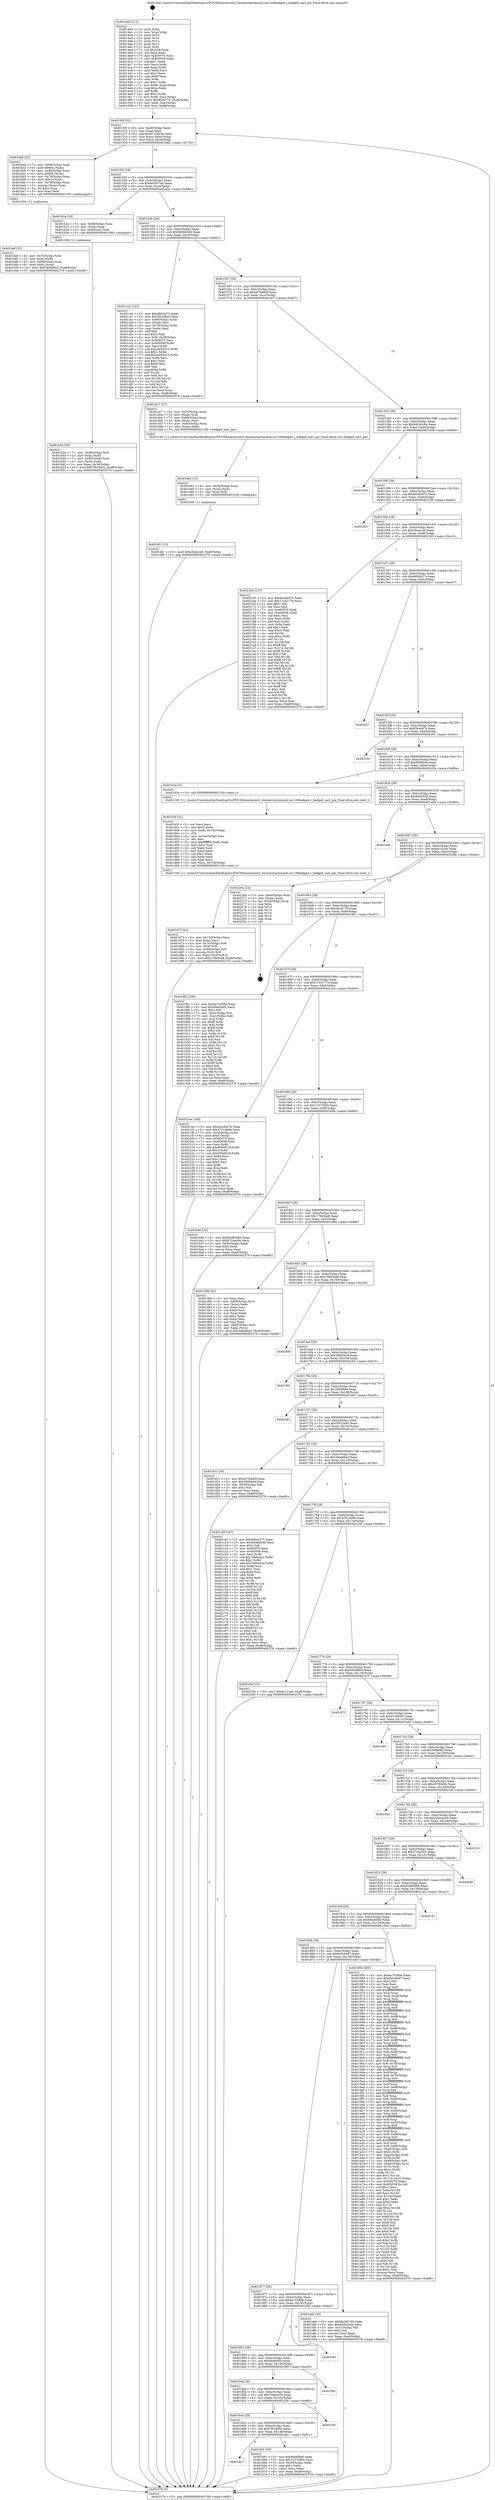 digraph "0x4014a0" {
  label = "0x4014a0 (/mnt/c/Users/mathe/Desktop/tcc/POCII/binaries/extr_linuxarcharmmach-sa1100badge4.c_badge4_uart_pm_Final-ollvm.out::main(0))"
  labelloc = "t"
  node[shape=record]

  Entry [label="",width=0.3,height=0.3,shape=circle,fillcolor=black,style=filled]
  "0x40150f" [label="{
     0x40150f [32]\l
     | [instrs]\l
     &nbsp;&nbsp;0x40150f \<+6\>: mov -0xa8(%rbp),%eax\l
     &nbsp;&nbsp;0x401515 \<+2\>: mov %eax,%ecx\l
     &nbsp;&nbsp;0x401517 \<+6\>: sub $0x871de03e,%ecx\l
     &nbsp;&nbsp;0x40151d \<+6\>: mov %eax,-0xbc(%rbp)\l
     &nbsp;&nbsp;0x401523 \<+6\>: mov %ecx,-0xc0(%rbp)\l
     &nbsp;&nbsp;0x401529 \<+6\>: je 0000000000401bbb \<main+0x71b\>\l
  }"]
  "0x401bbb" [label="{
     0x401bbb [52]\l
     | [instrs]\l
     &nbsp;&nbsp;0x401bbb \<+7\>: mov -0x88(%rbp),%rax\l
     &nbsp;&nbsp;0x401bc2 \<+6\>: movl $0x64,(%rax)\l
     &nbsp;&nbsp;0x401bc8 \<+4\>: mov -0x80(%rbp),%rax\l
     &nbsp;&nbsp;0x401bcc \<+6\>: movl $0x64,(%rax)\l
     &nbsp;&nbsp;0x401bd2 \<+4\>: mov -0x78(%rbp),%rax\l
     &nbsp;&nbsp;0x401bd6 \<+6\>: movl $0x1,(%rax)\l
     &nbsp;&nbsp;0x401bdc \<+4\>: mov -0x78(%rbp),%rax\l
     &nbsp;&nbsp;0x401be0 \<+3\>: movslq (%rax),%rax\l
     &nbsp;&nbsp;0x401be3 \<+4\>: shl $0x2,%rax\l
     &nbsp;&nbsp;0x401be7 \<+3\>: mov %rax,%rdi\l
     &nbsp;&nbsp;0x401bea \<+5\>: call 0000000000401050 \<malloc@plt\>\l
     | [calls]\l
     &nbsp;&nbsp;0x401050 \{1\} (unknown)\l
  }"]
  "0x40152f" [label="{
     0x40152f [28]\l
     | [instrs]\l
     &nbsp;&nbsp;0x40152f \<+5\>: jmp 0000000000401534 \<main+0x94\>\l
     &nbsp;&nbsp;0x401534 \<+6\>: mov -0xbc(%rbp),%eax\l
     &nbsp;&nbsp;0x40153a \<+5\>: sub $0x8e2957a9,%eax\l
     &nbsp;&nbsp;0x40153f \<+6\>: mov %eax,-0xc4(%rbp)\l
     &nbsp;&nbsp;0x401545 \<+6\>: je 0000000000401b2a \<main+0x68a\>\l
  }"]
  Exit [label="",width=0.3,height=0.3,shape=circle,fillcolor=black,style=filled,peripheries=2]
  "0x401b2a" [label="{
     0x401b2a [19]\l
     | [instrs]\l
     &nbsp;&nbsp;0x401b2a \<+7\>: mov -0x98(%rbp),%rax\l
     &nbsp;&nbsp;0x401b31 \<+3\>: mov (%rax),%rax\l
     &nbsp;&nbsp;0x401b34 \<+4\>: mov 0x8(%rax),%rdi\l
     &nbsp;&nbsp;0x401b38 \<+5\>: call 0000000000401060 \<atoi@plt\>\l
     | [calls]\l
     &nbsp;&nbsp;0x401060 \{1\} (unknown)\l
  }"]
  "0x40154b" [label="{
     0x40154b [28]\l
     | [instrs]\l
     &nbsp;&nbsp;0x40154b \<+5\>: jmp 0000000000401550 \<main+0xb0\>\l
     &nbsp;&nbsp;0x401550 \<+6\>: mov -0xbc(%rbp),%eax\l
     &nbsp;&nbsp;0x401556 \<+5\>: sub $0x9498d049,%eax\l
     &nbsp;&nbsp;0x40155b \<+6\>: mov %eax,-0xc8(%rbp)\l
     &nbsp;&nbsp;0x401561 \<+6\>: je 0000000000401ca2 \<main+0x802\>\l
  }"]
  "0x401df1" [label="{
     0x401df1 [15]\l
     | [instrs]\l
     &nbsp;&nbsp;0x401df1 \<+10\>: movl $0xc92ecce9,-0xa8(%rbp)\l
     &nbsp;&nbsp;0x401dfb \<+5\>: jmp 0000000000402376 \<main+0xed6\>\l
  }"]
  "0x401ca2" [label="{
     0x401ca2 [122]\l
     | [instrs]\l
     &nbsp;&nbsp;0x401ca2 \<+5\>: mov $0xd80cb27c,%eax\l
     &nbsp;&nbsp;0x401ca7 \<+5\>: mov $0x2f522eb5,%ecx\l
     &nbsp;&nbsp;0x401cac \<+4\>: mov -0x68(%rbp),%rdx\l
     &nbsp;&nbsp;0x401cb0 \<+2\>: mov (%rdx),%esi\l
     &nbsp;&nbsp;0x401cb2 \<+4\>: mov -0x78(%rbp),%rdx\l
     &nbsp;&nbsp;0x401cb6 \<+2\>: cmp (%rdx),%esi\l
     &nbsp;&nbsp;0x401cb8 \<+4\>: setl %dil\l
     &nbsp;&nbsp;0x401cbc \<+4\>: and $0x1,%dil\l
     &nbsp;&nbsp;0x401cc0 \<+4\>: mov %dil,-0x29(%rbp)\l
     &nbsp;&nbsp;0x401cc4 \<+7\>: mov 0x405070,%esi\l
     &nbsp;&nbsp;0x401ccb \<+8\>: mov 0x405058,%r8d\l
     &nbsp;&nbsp;0x401cd3 \<+3\>: mov %esi,%r9d\l
     &nbsp;&nbsp;0x401cd6 \<+7\>: sub $0xcdc92315,%r9d\l
     &nbsp;&nbsp;0x401cdd \<+4\>: sub $0x1,%r9d\l
     &nbsp;&nbsp;0x401ce1 \<+7\>: add $0xcdc92315,%r9d\l
     &nbsp;&nbsp;0x401ce8 \<+4\>: imul %r9d,%esi\l
     &nbsp;&nbsp;0x401cec \<+3\>: and $0x1,%esi\l
     &nbsp;&nbsp;0x401cef \<+3\>: cmp $0x0,%esi\l
     &nbsp;&nbsp;0x401cf2 \<+4\>: sete %dil\l
     &nbsp;&nbsp;0x401cf6 \<+4\>: cmp $0xa,%r8d\l
     &nbsp;&nbsp;0x401cfa \<+4\>: setl %r10b\l
     &nbsp;&nbsp;0x401cfe \<+3\>: mov %dil,%r11b\l
     &nbsp;&nbsp;0x401d01 \<+3\>: and %r10b,%r11b\l
     &nbsp;&nbsp;0x401d04 \<+3\>: xor %r10b,%dil\l
     &nbsp;&nbsp;0x401d07 \<+3\>: or %dil,%r11b\l
     &nbsp;&nbsp;0x401d0a \<+4\>: test $0x1,%r11b\l
     &nbsp;&nbsp;0x401d0e \<+3\>: cmovne %ecx,%eax\l
     &nbsp;&nbsp;0x401d11 \<+6\>: mov %eax,-0xa8(%rbp)\l
     &nbsp;&nbsp;0x401d17 \<+5\>: jmp 0000000000402376 \<main+0xed6\>\l
  }"]
  "0x401567" [label="{
     0x401567 [28]\l
     | [instrs]\l
     &nbsp;&nbsp;0x401567 \<+5\>: jmp 000000000040156c \<main+0xcc\>\l
     &nbsp;&nbsp;0x40156c \<+6\>: mov -0xbc(%rbp),%eax\l
     &nbsp;&nbsp;0x401572 \<+5\>: sub $0xa07bdd0f,%eax\l
     &nbsp;&nbsp;0x401577 \<+6\>: mov %eax,-0xcc(%rbp)\l
     &nbsp;&nbsp;0x40157d \<+6\>: je 0000000000401dc7 \<main+0x927\>\l
  }"]
  "0x401de2" [label="{
     0x401de2 [15]\l
     | [instrs]\l
     &nbsp;&nbsp;0x401de2 \<+4\>: mov -0x70(%rbp),%rax\l
     &nbsp;&nbsp;0x401de6 \<+3\>: mov (%rax),%rax\l
     &nbsp;&nbsp;0x401de9 \<+3\>: mov %rax,%rdi\l
     &nbsp;&nbsp;0x401dec \<+5\>: call 0000000000401030 \<free@plt\>\l
     | [calls]\l
     &nbsp;&nbsp;0x401030 \{1\} (unknown)\l
  }"]
  "0x401dc7" [label="{
     0x401dc7 [27]\l
     | [instrs]\l
     &nbsp;&nbsp;0x401dc7 \<+4\>: mov -0x70(%rbp),%rax\l
     &nbsp;&nbsp;0x401dcb \<+3\>: mov (%rax),%rdi\l
     &nbsp;&nbsp;0x401dce \<+7\>: mov -0x88(%rbp),%rax\l
     &nbsp;&nbsp;0x401dd5 \<+2\>: mov (%rax),%esi\l
     &nbsp;&nbsp;0x401dd7 \<+4\>: mov -0x80(%rbp),%rax\l
     &nbsp;&nbsp;0x401ddb \<+2\>: mov (%rax),%edx\l
     &nbsp;&nbsp;0x401ddd \<+5\>: call 0000000000401240 \<badge4_uart_pm\>\l
     | [calls]\l
     &nbsp;&nbsp;0x401240 \{1\} (/mnt/c/Users/mathe/Desktop/tcc/POCII/binaries/extr_linuxarcharmmach-sa1100badge4.c_badge4_uart_pm_Final-ollvm.out::badge4_uart_pm)\l
  }"]
  "0x401583" [label="{
     0x401583 [28]\l
     | [instrs]\l
     &nbsp;&nbsp;0x401583 \<+5\>: jmp 0000000000401588 \<main+0xe8\>\l
     &nbsp;&nbsp;0x401588 \<+6\>: mov -0xbc(%rbp),%eax\l
     &nbsp;&nbsp;0x40158e \<+5\>: sub $0xb45b3c6a,%eax\l
     &nbsp;&nbsp;0x401593 \<+6\>: mov %eax,-0xd0(%rbp)\l
     &nbsp;&nbsp;0x401599 \<+6\>: je 0000000000401b09 \<main+0x669\>\l
  }"]
  "0x401d73" [label="{
     0x401d73 [42]\l
     | [instrs]\l
     &nbsp;&nbsp;0x401d73 \<+6\>: mov -0x150(%rbp),%ecx\l
     &nbsp;&nbsp;0x401d79 \<+3\>: imul %eax,%ecx\l
     &nbsp;&nbsp;0x401d7c \<+4\>: mov -0x70(%rbp),%r8\l
     &nbsp;&nbsp;0x401d80 \<+3\>: mov (%r8),%r8\l
     &nbsp;&nbsp;0x401d83 \<+4\>: mov -0x68(%rbp),%r9\l
     &nbsp;&nbsp;0x401d87 \<+3\>: movslq (%r9),%r9\l
     &nbsp;&nbsp;0x401d8a \<+4\>: mov %ecx,(%r8,%r9,4)\l
     &nbsp;&nbsp;0x401d8e \<+10\>: movl $0x176b3ea8,-0xa8(%rbp)\l
     &nbsp;&nbsp;0x401d98 \<+5\>: jmp 0000000000402376 \<main+0xed6\>\l
  }"]
  "0x401b09" [label="{
     0x401b09\l
  }", style=dashed]
  "0x40159f" [label="{
     0x40159f [28]\l
     | [instrs]\l
     &nbsp;&nbsp;0x40159f \<+5\>: jmp 00000000004015a4 \<main+0x104\>\l
     &nbsp;&nbsp;0x4015a4 \<+6\>: mov -0xbc(%rbp),%eax\l
     &nbsp;&nbsp;0x4015aa \<+5\>: sub $0xbe2db47b,%eax\l
     &nbsp;&nbsp;0x4015af \<+6\>: mov %eax,-0xd4(%rbp)\l
     &nbsp;&nbsp;0x4015b5 \<+6\>: je 000000000040235f \<main+0xebf\>\l
  }"]
  "0x401d3f" [label="{
     0x401d3f [52]\l
     | [instrs]\l
     &nbsp;&nbsp;0x401d3f \<+2\>: xor %ecx,%ecx\l
     &nbsp;&nbsp;0x401d41 \<+5\>: mov $0x2,%edx\l
     &nbsp;&nbsp;0x401d46 \<+6\>: mov %edx,-0x14c(%rbp)\l
     &nbsp;&nbsp;0x401d4c \<+1\>: cltd\l
     &nbsp;&nbsp;0x401d4d \<+6\>: mov -0x14c(%rbp),%esi\l
     &nbsp;&nbsp;0x401d53 \<+2\>: idiv %esi\l
     &nbsp;&nbsp;0x401d55 \<+6\>: imul $0xfffffffe,%edx,%edx\l
     &nbsp;&nbsp;0x401d5b \<+2\>: mov %ecx,%edi\l
     &nbsp;&nbsp;0x401d5d \<+2\>: sub %edx,%edi\l
     &nbsp;&nbsp;0x401d5f \<+2\>: mov %ecx,%edx\l
     &nbsp;&nbsp;0x401d61 \<+3\>: sub $0x1,%edx\l
     &nbsp;&nbsp;0x401d64 \<+2\>: add %edx,%edi\l
     &nbsp;&nbsp;0x401d66 \<+2\>: sub %edi,%ecx\l
     &nbsp;&nbsp;0x401d68 \<+6\>: mov %ecx,-0x150(%rbp)\l
     &nbsp;&nbsp;0x401d6e \<+5\>: call 0000000000401160 \<next_i\>\l
     | [calls]\l
     &nbsp;&nbsp;0x401160 \{1\} (/mnt/c/Users/mathe/Desktop/tcc/POCII/binaries/extr_linuxarcharmmach-sa1100badge4.c_badge4_uart_pm_Final-ollvm.out::next_i)\l
  }"]
  "0x40235f" [label="{
     0x40235f\l
  }", style=dashed]
  "0x4015bb" [label="{
     0x4015bb [28]\l
     | [instrs]\l
     &nbsp;&nbsp;0x4015bb \<+5\>: jmp 00000000004015c0 \<main+0x120\>\l
     &nbsp;&nbsp;0x4015c0 \<+6\>: mov -0xbc(%rbp),%eax\l
     &nbsp;&nbsp;0x4015c6 \<+5\>: sub $0xc92ecce9,%eax\l
     &nbsp;&nbsp;0x4015cb \<+6\>: mov %eax,-0xd8(%rbp)\l
     &nbsp;&nbsp;0x4015d1 \<+6\>: je 0000000000402165 \<main+0xcc5\>\l
  }"]
  "0x401bef" [label="{
     0x401bef [32]\l
     | [instrs]\l
     &nbsp;&nbsp;0x401bef \<+4\>: mov -0x70(%rbp),%rdi\l
     &nbsp;&nbsp;0x401bf3 \<+3\>: mov %rax,(%rdi)\l
     &nbsp;&nbsp;0x401bf6 \<+4\>: mov -0x68(%rbp),%rax\l
     &nbsp;&nbsp;0x401bfa \<+6\>: movl $0x0,(%rax)\l
     &nbsp;&nbsp;0x401c00 \<+10\>: movl $0x34add6a2,-0xa8(%rbp)\l
     &nbsp;&nbsp;0x401c0a \<+5\>: jmp 0000000000402376 \<main+0xed6\>\l
  }"]
  "0x402165" [label="{
     0x402165 [137]\l
     | [instrs]\l
     &nbsp;&nbsp;0x402165 \<+5\>: mov $0xbe2db47b,%eax\l
     &nbsp;&nbsp;0x40216a \<+5\>: mov $0x1144177b,%ecx\l
     &nbsp;&nbsp;0x40216f \<+2\>: mov $0x1,%dl\l
     &nbsp;&nbsp;0x402171 \<+2\>: xor %esi,%esi\l
     &nbsp;&nbsp;0x402173 \<+7\>: mov 0x405070,%edi\l
     &nbsp;&nbsp;0x40217a \<+8\>: mov 0x405058,%r8d\l
     &nbsp;&nbsp;0x402182 \<+3\>: sub $0x1,%esi\l
     &nbsp;&nbsp;0x402185 \<+3\>: mov %edi,%r9d\l
     &nbsp;&nbsp;0x402188 \<+3\>: add %esi,%r9d\l
     &nbsp;&nbsp;0x40218b \<+4\>: imul %r9d,%edi\l
     &nbsp;&nbsp;0x40218f \<+3\>: and $0x1,%edi\l
     &nbsp;&nbsp;0x402192 \<+3\>: cmp $0x0,%edi\l
     &nbsp;&nbsp;0x402195 \<+4\>: sete %r10b\l
     &nbsp;&nbsp;0x402199 \<+4\>: cmp $0xa,%r8d\l
     &nbsp;&nbsp;0x40219d \<+4\>: setl %r11b\l
     &nbsp;&nbsp;0x4021a1 \<+3\>: mov %r10b,%bl\l
     &nbsp;&nbsp;0x4021a4 \<+3\>: xor $0xff,%bl\l
     &nbsp;&nbsp;0x4021a7 \<+3\>: mov %r11b,%r14b\l
     &nbsp;&nbsp;0x4021aa \<+4\>: xor $0xff,%r14b\l
     &nbsp;&nbsp;0x4021ae \<+3\>: xor $0x1,%dl\l
     &nbsp;&nbsp;0x4021b1 \<+3\>: mov %bl,%r15b\l
     &nbsp;&nbsp;0x4021b4 \<+4\>: and $0xff,%r15b\l
     &nbsp;&nbsp;0x4021b8 \<+3\>: and %dl,%r10b\l
     &nbsp;&nbsp;0x4021bb \<+3\>: mov %r14b,%r12b\l
     &nbsp;&nbsp;0x4021be \<+4\>: and $0xff,%r12b\l
     &nbsp;&nbsp;0x4021c2 \<+3\>: and %dl,%r11b\l
     &nbsp;&nbsp;0x4021c5 \<+3\>: or %r10b,%r15b\l
     &nbsp;&nbsp;0x4021c8 \<+3\>: or %r11b,%r12b\l
     &nbsp;&nbsp;0x4021cb \<+3\>: xor %r12b,%r15b\l
     &nbsp;&nbsp;0x4021ce \<+3\>: or %r14b,%bl\l
     &nbsp;&nbsp;0x4021d1 \<+3\>: xor $0xff,%bl\l
     &nbsp;&nbsp;0x4021d4 \<+3\>: or $0x1,%dl\l
     &nbsp;&nbsp;0x4021d7 \<+2\>: and %dl,%bl\l
     &nbsp;&nbsp;0x4021d9 \<+3\>: or %bl,%r15b\l
     &nbsp;&nbsp;0x4021dc \<+4\>: test $0x1,%r15b\l
     &nbsp;&nbsp;0x4021e0 \<+3\>: cmovne %ecx,%eax\l
     &nbsp;&nbsp;0x4021e3 \<+6\>: mov %eax,-0xa8(%rbp)\l
     &nbsp;&nbsp;0x4021e9 \<+5\>: jmp 0000000000402376 \<main+0xed6\>\l
  }"]
  "0x4015d7" [label="{
     0x4015d7 [28]\l
     | [instrs]\l
     &nbsp;&nbsp;0x4015d7 \<+5\>: jmp 00000000004015dc \<main+0x13c\>\l
     &nbsp;&nbsp;0x4015dc \<+6\>: mov -0xbc(%rbp),%eax\l
     &nbsp;&nbsp;0x4015e2 \<+5\>: sub $0xd80cb27c,%eax\l
     &nbsp;&nbsp;0x4015e7 \<+6\>: mov %eax,-0xdc(%rbp)\l
     &nbsp;&nbsp;0x4015ed \<+6\>: je 00000000004022c7 \<main+0xe27\>\l
  }"]
  "0x4018e7" [label="{
     0x4018e7\l
  }", style=dashed]
  "0x4022c7" [label="{
     0x4022c7\l
  }", style=dashed]
  "0x4015f3" [label="{
     0x4015f3 [28]\l
     | [instrs]\l
     &nbsp;&nbsp;0x4015f3 \<+5\>: jmp 00000000004015f8 \<main+0x158\>\l
     &nbsp;&nbsp;0x4015f8 \<+6\>: mov -0xbc(%rbp),%eax\l
     &nbsp;&nbsp;0x4015fe \<+5\>: sub $0xf3c40d7e,%eax\l
     &nbsp;&nbsp;0x401603 \<+6\>: mov %eax,-0xe0(%rbp)\l
     &nbsp;&nbsp;0x401609 \<+6\>: je 000000000040210c \<main+0xc6c\>\l
  }"]
  "0x401b61" [label="{
     0x401b61 [30]\l
     | [instrs]\l
     &nbsp;&nbsp;0x401b61 \<+5\>: mov $0x40b4f8e0,%eax\l
     &nbsp;&nbsp;0x401b66 \<+5\>: mov $0x12370a94,%ecx\l
     &nbsp;&nbsp;0x401b6b \<+3\>: mov -0x30(%rbp),%edx\l
     &nbsp;&nbsp;0x401b6e \<+3\>: cmp $0x1,%edx\l
     &nbsp;&nbsp;0x401b71 \<+3\>: cmovl %ecx,%eax\l
     &nbsp;&nbsp;0x401b74 \<+6\>: mov %eax,-0xa8(%rbp)\l
     &nbsp;&nbsp;0x401b7a \<+5\>: jmp 0000000000402376 \<main+0xed6\>\l
  }"]
  "0x40210c" [label="{
     0x40210c\l
  }", style=dashed]
  "0x40160f" [label="{
     0x40160f [28]\l
     | [instrs]\l
     &nbsp;&nbsp;0x40160f \<+5\>: jmp 0000000000401614 \<main+0x174\>\l
     &nbsp;&nbsp;0x401614 \<+6\>: mov -0xbc(%rbp),%eax\l
     &nbsp;&nbsp;0x40161a \<+5\>: sub $0x5006b94,%eax\l
     &nbsp;&nbsp;0x40161f \<+6\>: mov %eax,-0xe4(%rbp)\l
     &nbsp;&nbsp;0x401625 \<+6\>: je 0000000000401d3a \<main+0x89a\>\l
  }"]
  "0x4018cb" [label="{
     0x4018cb [28]\l
     | [instrs]\l
     &nbsp;&nbsp;0x4018cb \<+5\>: jmp 00000000004018d0 \<main+0x430\>\l
     &nbsp;&nbsp;0x4018d0 \<+6\>: mov -0xbc(%rbp),%eax\l
     &nbsp;&nbsp;0x4018d6 \<+5\>: sub $0x7f019e02,%eax\l
     &nbsp;&nbsp;0x4018db \<+6\>: mov %eax,-0x148(%rbp)\l
     &nbsp;&nbsp;0x4018e1 \<+6\>: je 0000000000401b61 \<main+0x6c1\>\l
  }"]
  "0x401d3a" [label="{
     0x401d3a [5]\l
     | [instrs]\l
     &nbsp;&nbsp;0x401d3a \<+5\>: call 0000000000401160 \<next_i\>\l
     | [calls]\l
     &nbsp;&nbsp;0x401160 \{1\} (/mnt/c/Users/mathe/Desktop/tcc/POCII/binaries/extr_linuxarcharmmach-sa1100badge4.c_badge4_uart_pm_Final-ollvm.out::next_i)\l
  }"]
  "0x40162b" [label="{
     0x40162b [28]\l
     | [instrs]\l
     &nbsp;&nbsp;0x40162b \<+5\>: jmp 0000000000401630 \<main+0x190\>\l
     &nbsp;&nbsp;0x401630 \<+6\>: mov -0xbc(%rbp),%eax\l
     &nbsp;&nbsp;0x401636 \<+5\>: sub $0x8450336,%eax\l
     &nbsp;&nbsp;0x40163b \<+6\>: mov %eax,-0xe8(%rbp)\l
     &nbsp;&nbsp;0x401641 \<+6\>: je 0000000000401e00 \<main+0x960\>\l
  }"]
  "0x401f36" [label="{
     0x401f36\l
  }", style=dashed]
  "0x401e00" [label="{
     0x401e00\l
  }", style=dashed]
  "0x401647" [label="{
     0x401647 [28]\l
     | [instrs]\l
     &nbsp;&nbsp;0x401647 \<+5\>: jmp 000000000040164c \<main+0x1ac\>\l
     &nbsp;&nbsp;0x40164c \<+6\>: mov -0xbc(%rbp),%eax\l
     &nbsp;&nbsp;0x401652 \<+5\>: sub $0x8c12ca6,%eax\l
     &nbsp;&nbsp;0x401657 \<+6\>: mov %eax,-0xec(%rbp)\l
     &nbsp;&nbsp;0x40165d \<+6\>: je 000000000040226a \<main+0xdca\>\l
  }"]
  "0x4018af" [label="{
     0x4018af [28]\l
     | [instrs]\l
     &nbsp;&nbsp;0x4018af \<+5\>: jmp 00000000004018b4 \<main+0x414\>\l
     &nbsp;&nbsp;0x4018b4 \<+6\>: mov -0xbc(%rbp),%eax\l
     &nbsp;&nbsp;0x4018ba \<+5\>: sub $0x768ece50,%eax\l
     &nbsp;&nbsp;0x4018bf \<+6\>: mov %eax,-0x144(%rbp)\l
     &nbsp;&nbsp;0x4018c5 \<+6\>: je 0000000000401f36 \<main+0xa96\>\l
  }"]
  "0x40226a" [label="{
     0x40226a [24]\l
     | [instrs]\l
     &nbsp;&nbsp;0x40226a \<+7\>: mov -0xa0(%rbp),%rax\l
     &nbsp;&nbsp;0x402271 \<+2\>: mov (%rax),%eax\l
     &nbsp;&nbsp;0x402273 \<+4\>: lea -0x28(%rbp),%rsp\l
     &nbsp;&nbsp;0x402277 \<+1\>: pop %rbx\l
     &nbsp;&nbsp;0x402278 \<+2\>: pop %r12\l
     &nbsp;&nbsp;0x40227a \<+2\>: pop %r13\l
     &nbsp;&nbsp;0x40227c \<+2\>: pop %r14\l
     &nbsp;&nbsp;0x40227e \<+2\>: pop %r15\l
     &nbsp;&nbsp;0x402280 \<+1\>: pop %rbp\l
     &nbsp;&nbsp;0x402281 \<+1\>: ret\l
  }"]
  "0x401663" [label="{
     0x401663 [28]\l
     | [instrs]\l
     &nbsp;&nbsp;0x401663 \<+5\>: jmp 0000000000401668 \<main+0x1c8\>\l
     &nbsp;&nbsp;0x401668 \<+6\>: mov -0xbc(%rbp),%eax\l
     &nbsp;&nbsp;0x40166e \<+5\>: sub $0xdb34776,%eax\l
     &nbsp;&nbsp;0x401673 \<+6\>: mov %eax,-0xf0(%rbp)\l
     &nbsp;&nbsp;0x401679 \<+6\>: je 00000000004018f1 \<main+0x451\>\l
  }"]
  "0x401f69" [label="{
     0x401f69\l
  }", style=dashed]
  "0x4018f1" [label="{
     0x4018f1 [106]\l
     | [instrs]\l
     &nbsp;&nbsp;0x4018f1 \<+5\>: mov $0x6a70289e,%eax\l
     &nbsp;&nbsp;0x4018f6 \<+5\>: mov $0x69a00df2,%ecx\l
     &nbsp;&nbsp;0x4018fb \<+2\>: mov $0x1,%dl\l
     &nbsp;&nbsp;0x4018fd \<+7\>: mov -0xa2(%rbp),%sil\l
     &nbsp;&nbsp;0x401904 \<+7\>: mov -0xa1(%rbp),%dil\l
     &nbsp;&nbsp;0x40190b \<+3\>: mov %sil,%r8b\l
     &nbsp;&nbsp;0x40190e \<+4\>: xor $0xff,%r8b\l
     &nbsp;&nbsp;0x401912 \<+3\>: mov %dil,%r9b\l
     &nbsp;&nbsp;0x401915 \<+4\>: xor $0xff,%r9b\l
     &nbsp;&nbsp;0x401919 \<+3\>: xor $0x0,%dl\l
     &nbsp;&nbsp;0x40191c \<+3\>: mov %r8b,%r10b\l
     &nbsp;&nbsp;0x40191f \<+4\>: and $0x0,%r10b\l
     &nbsp;&nbsp;0x401923 \<+3\>: and %dl,%sil\l
     &nbsp;&nbsp;0x401926 \<+3\>: mov %r9b,%r11b\l
     &nbsp;&nbsp;0x401929 \<+4\>: and $0x0,%r11b\l
     &nbsp;&nbsp;0x40192d \<+3\>: and %dl,%dil\l
     &nbsp;&nbsp;0x401930 \<+3\>: or %sil,%r10b\l
     &nbsp;&nbsp;0x401933 \<+3\>: or %dil,%r11b\l
     &nbsp;&nbsp;0x401936 \<+3\>: xor %r11b,%r10b\l
     &nbsp;&nbsp;0x401939 \<+3\>: or %r9b,%r8b\l
     &nbsp;&nbsp;0x40193c \<+4\>: xor $0xff,%r8b\l
     &nbsp;&nbsp;0x401940 \<+3\>: or $0x0,%dl\l
     &nbsp;&nbsp;0x401943 \<+3\>: and %dl,%r8b\l
     &nbsp;&nbsp;0x401946 \<+3\>: or %r8b,%r10b\l
     &nbsp;&nbsp;0x401949 \<+4\>: test $0x1,%r10b\l
     &nbsp;&nbsp;0x40194d \<+3\>: cmovne %ecx,%eax\l
     &nbsp;&nbsp;0x401950 \<+6\>: mov %eax,-0xa8(%rbp)\l
     &nbsp;&nbsp;0x401956 \<+5\>: jmp 0000000000402376 \<main+0xed6\>\l
  }"]
  "0x40167f" [label="{
     0x40167f [28]\l
     | [instrs]\l
     &nbsp;&nbsp;0x40167f \<+5\>: jmp 0000000000401684 \<main+0x1e4\>\l
     &nbsp;&nbsp;0x401684 \<+6\>: mov -0xbc(%rbp),%eax\l
     &nbsp;&nbsp;0x40168a \<+5\>: sub $0x1144177b,%eax\l
     &nbsp;&nbsp;0x40168f \<+6\>: mov %eax,-0xf4(%rbp)\l
     &nbsp;&nbsp;0x401695 \<+6\>: je 00000000004021ee \<main+0xd4e\>\l
  }"]
  "0x402376" [label="{
     0x402376 [5]\l
     | [instrs]\l
     &nbsp;&nbsp;0x402376 \<+5\>: jmp 000000000040150f \<main+0x6f\>\l
  }"]
  "0x4014a0" [label="{
     0x4014a0 [111]\l
     | [instrs]\l
     &nbsp;&nbsp;0x4014a0 \<+1\>: push %rbp\l
     &nbsp;&nbsp;0x4014a1 \<+3\>: mov %rsp,%rbp\l
     &nbsp;&nbsp;0x4014a4 \<+2\>: push %r15\l
     &nbsp;&nbsp;0x4014a6 \<+2\>: push %r14\l
     &nbsp;&nbsp;0x4014a8 \<+2\>: push %r13\l
     &nbsp;&nbsp;0x4014aa \<+2\>: push %r12\l
     &nbsp;&nbsp;0x4014ac \<+1\>: push %rbx\l
     &nbsp;&nbsp;0x4014ad \<+7\>: sub $0x148,%rsp\l
     &nbsp;&nbsp;0x4014b4 \<+2\>: xor %eax,%eax\l
     &nbsp;&nbsp;0x4014b6 \<+7\>: mov 0x405070,%ecx\l
     &nbsp;&nbsp;0x4014bd \<+7\>: mov 0x405058,%edx\l
     &nbsp;&nbsp;0x4014c4 \<+3\>: sub $0x1,%eax\l
     &nbsp;&nbsp;0x4014c7 \<+3\>: mov %ecx,%r8d\l
     &nbsp;&nbsp;0x4014ca \<+3\>: add %eax,%r8d\l
     &nbsp;&nbsp;0x4014cd \<+4\>: imul %r8d,%ecx\l
     &nbsp;&nbsp;0x4014d1 \<+3\>: and $0x1,%ecx\l
     &nbsp;&nbsp;0x4014d4 \<+3\>: cmp $0x0,%ecx\l
     &nbsp;&nbsp;0x4014d7 \<+4\>: sete %r9b\l
     &nbsp;&nbsp;0x4014db \<+4\>: and $0x1,%r9b\l
     &nbsp;&nbsp;0x4014df \<+7\>: mov %r9b,-0xa2(%rbp)\l
     &nbsp;&nbsp;0x4014e6 \<+3\>: cmp $0xa,%edx\l
     &nbsp;&nbsp;0x4014e9 \<+4\>: setl %r9b\l
     &nbsp;&nbsp;0x4014ed \<+4\>: and $0x1,%r9b\l
     &nbsp;&nbsp;0x4014f1 \<+7\>: mov %r9b,-0xa1(%rbp)\l
     &nbsp;&nbsp;0x4014f8 \<+10\>: movl $0xdb34776,-0xa8(%rbp)\l
     &nbsp;&nbsp;0x401502 \<+6\>: mov %edi,-0xac(%rbp)\l
     &nbsp;&nbsp;0x401508 \<+7\>: mov %rsi,-0xb8(%rbp)\l
  }"]
  "0x401893" [label="{
     0x401893 [28]\l
     | [instrs]\l
     &nbsp;&nbsp;0x401893 \<+5\>: jmp 0000000000401898 \<main+0x3f8\>\l
     &nbsp;&nbsp;0x401898 \<+6\>: mov -0xbc(%rbp),%eax\l
     &nbsp;&nbsp;0x40189e \<+5\>: sub $0x6ad9cf0d,%eax\l
     &nbsp;&nbsp;0x4018a3 \<+6\>: mov %eax,-0x140(%rbp)\l
     &nbsp;&nbsp;0x4018a9 \<+6\>: je 0000000000401f69 \<main+0xac9\>\l
  }"]
  "0x4021ee" [label="{
     0x4021ee [109]\l
     | [instrs]\l
     &nbsp;&nbsp;0x4021ee \<+5\>: mov $0xbe2db47b,%eax\l
     &nbsp;&nbsp;0x4021f3 \<+5\>: mov $0x37014b89,%ecx\l
     &nbsp;&nbsp;0x4021f8 \<+7\>: mov -0xa0(%rbp),%rdx\l
     &nbsp;&nbsp;0x4021ff \<+6\>: movl $0x0,(%rdx)\l
     &nbsp;&nbsp;0x402205 \<+7\>: mov 0x405070,%esi\l
     &nbsp;&nbsp;0x40220c \<+7\>: mov 0x405058,%edi\l
     &nbsp;&nbsp;0x402213 \<+3\>: mov %esi,%r8d\l
     &nbsp;&nbsp;0x402216 \<+7\>: add $0x9584f218,%r8d\l
     &nbsp;&nbsp;0x40221d \<+4\>: sub $0x1,%r8d\l
     &nbsp;&nbsp;0x402221 \<+7\>: sub $0x9584f218,%r8d\l
     &nbsp;&nbsp;0x402228 \<+4\>: imul %r8d,%esi\l
     &nbsp;&nbsp;0x40222c \<+3\>: and $0x1,%esi\l
     &nbsp;&nbsp;0x40222f \<+3\>: cmp $0x0,%esi\l
     &nbsp;&nbsp;0x402232 \<+4\>: sete %r9b\l
     &nbsp;&nbsp;0x402236 \<+3\>: cmp $0xa,%edi\l
     &nbsp;&nbsp;0x402239 \<+4\>: setl %r10b\l
     &nbsp;&nbsp;0x40223d \<+3\>: mov %r9b,%r11b\l
     &nbsp;&nbsp;0x402240 \<+3\>: and %r10b,%r11b\l
     &nbsp;&nbsp;0x402243 \<+3\>: xor %r10b,%r9b\l
     &nbsp;&nbsp;0x402246 \<+3\>: or %r9b,%r11b\l
     &nbsp;&nbsp;0x402249 \<+4\>: test $0x1,%r11b\l
     &nbsp;&nbsp;0x40224d \<+3\>: cmovne %ecx,%eax\l
     &nbsp;&nbsp;0x402250 \<+6\>: mov %eax,-0xa8(%rbp)\l
     &nbsp;&nbsp;0x402256 \<+5\>: jmp 0000000000402376 \<main+0xed6\>\l
  }"]
  "0x40169b" [label="{
     0x40169b [28]\l
     | [instrs]\l
     &nbsp;&nbsp;0x40169b \<+5\>: jmp 00000000004016a0 \<main+0x200\>\l
     &nbsp;&nbsp;0x4016a0 \<+6\>: mov -0xbc(%rbp),%eax\l
     &nbsp;&nbsp;0x4016a6 \<+5\>: sub $0x12370a94,%eax\l
     &nbsp;&nbsp;0x4016ab \<+6\>: mov %eax,-0xf8(%rbp)\l
     &nbsp;&nbsp;0x4016b1 \<+6\>: je 0000000000401b9d \<main+0x6fd\>\l
  }"]
  "0x402282" [label="{
     0x402282\l
  }", style=dashed]
  "0x401b9d" [label="{
     0x401b9d [30]\l
     | [instrs]\l
     &nbsp;&nbsp;0x401b9d \<+5\>: mov $0x65d85dbb,%eax\l
     &nbsp;&nbsp;0x401ba2 \<+5\>: mov $0x871de03e,%ecx\l
     &nbsp;&nbsp;0x401ba7 \<+3\>: mov -0x30(%rbp),%edx\l
     &nbsp;&nbsp;0x401baa \<+3\>: cmp $0x0,%edx\l
     &nbsp;&nbsp;0x401bad \<+3\>: cmove %ecx,%eax\l
     &nbsp;&nbsp;0x401bb0 \<+6\>: mov %eax,-0xa8(%rbp)\l
     &nbsp;&nbsp;0x401bb6 \<+5\>: jmp 0000000000402376 \<main+0xed6\>\l
  }"]
  "0x4016b7" [label="{
     0x4016b7 [28]\l
     | [instrs]\l
     &nbsp;&nbsp;0x4016b7 \<+5\>: jmp 00000000004016bc \<main+0x21c\>\l
     &nbsp;&nbsp;0x4016bc \<+6\>: mov -0xbc(%rbp),%eax\l
     &nbsp;&nbsp;0x4016c2 \<+5\>: sub $0x176b3ea8,%eax\l
     &nbsp;&nbsp;0x4016c7 \<+6\>: mov %eax,-0xfc(%rbp)\l
     &nbsp;&nbsp;0x4016cd \<+6\>: je 0000000000401d9d \<main+0x8fd\>\l
  }"]
  "0x401b3d" [label="{
     0x401b3d [36]\l
     | [instrs]\l
     &nbsp;&nbsp;0x401b3d \<+7\>: mov -0x90(%rbp),%rdi\l
     &nbsp;&nbsp;0x401b44 \<+2\>: mov %eax,(%rdi)\l
     &nbsp;&nbsp;0x401b46 \<+7\>: mov -0x90(%rbp),%rdi\l
     &nbsp;&nbsp;0x401b4d \<+2\>: mov (%rdi),%eax\l
     &nbsp;&nbsp;0x401b4f \<+3\>: mov %eax,-0x30(%rbp)\l
     &nbsp;&nbsp;0x401b52 \<+10\>: movl $0x7f019e02,-0xa8(%rbp)\l
     &nbsp;&nbsp;0x401b5c \<+5\>: jmp 0000000000402376 \<main+0xed6\>\l
  }"]
  "0x401d9d" [label="{
     0x401d9d [42]\l
     | [instrs]\l
     &nbsp;&nbsp;0x401d9d \<+2\>: xor %eax,%eax\l
     &nbsp;&nbsp;0x401d9f \<+4\>: mov -0x68(%rbp),%rcx\l
     &nbsp;&nbsp;0x401da3 \<+2\>: mov (%rcx),%edx\l
     &nbsp;&nbsp;0x401da5 \<+2\>: mov %eax,%esi\l
     &nbsp;&nbsp;0x401da7 \<+2\>: sub %edx,%esi\l
     &nbsp;&nbsp;0x401da9 \<+2\>: mov %eax,%edx\l
     &nbsp;&nbsp;0x401dab \<+3\>: sub $0x1,%edx\l
     &nbsp;&nbsp;0x401dae \<+2\>: add %edx,%esi\l
     &nbsp;&nbsp;0x401db0 \<+2\>: sub %esi,%eax\l
     &nbsp;&nbsp;0x401db2 \<+4\>: mov -0x68(%rbp),%rcx\l
     &nbsp;&nbsp;0x401db6 \<+2\>: mov %eax,(%rcx)\l
     &nbsp;&nbsp;0x401db8 \<+10\>: movl $0x34add6a2,-0xa8(%rbp)\l
     &nbsp;&nbsp;0x401dc2 \<+5\>: jmp 0000000000402376 \<main+0xed6\>\l
  }"]
  "0x4016d3" [label="{
     0x4016d3 [28]\l
     | [instrs]\l
     &nbsp;&nbsp;0x4016d3 \<+5\>: jmp 00000000004016d8 \<main+0x238\>\l
     &nbsp;&nbsp;0x4016d8 \<+6\>: mov -0xbc(%rbp),%eax\l
     &nbsp;&nbsp;0x4016de \<+5\>: sub $0x18662bdf,%eax\l
     &nbsp;&nbsp;0x4016e3 \<+6\>: mov %eax,-0x100(%rbp)\l
     &nbsp;&nbsp;0x4016e9 \<+6\>: je 00000000004020fd \<main+0xc5d\>\l
  }"]
  "0x401877" [label="{
     0x401877 [28]\l
     | [instrs]\l
     &nbsp;&nbsp;0x401877 \<+5\>: jmp 000000000040187c \<main+0x3dc\>\l
     &nbsp;&nbsp;0x40187c \<+6\>: mov -0xbc(%rbp),%eax\l
     &nbsp;&nbsp;0x401882 \<+5\>: sub $0x6a70289e,%eax\l
     &nbsp;&nbsp;0x401887 \<+6\>: mov %eax,-0x13c(%rbp)\l
     &nbsp;&nbsp;0x40188d \<+6\>: je 0000000000402282 \<main+0xde2\>\l
  }"]
  "0x4020fd" [label="{
     0x4020fd\l
  }", style=dashed]
  "0x4016ef" [label="{
     0x4016ef [28]\l
     | [instrs]\l
     &nbsp;&nbsp;0x4016ef \<+5\>: jmp 00000000004016f4 \<main+0x254\>\l
     &nbsp;&nbsp;0x4016f4 \<+6\>: mov -0xbc(%rbp),%eax\l
     &nbsp;&nbsp;0x4016fa \<+5\>: sub $0x2d992bcd,%eax\l
     &nbsp;&nbsp;0x4016ff \<+6\>: mov %eax,-0x104(%rbp)\l
     &nbsp;&nbsp;0x401705 \<+6\>: je 0000000000401fbf \<main+0xb1f\>\l
  }"]
  "0x401aeb" [label="{
     0x401aeb [30]\l
     | [instrs]\l
     &nbsp;&nbsp;0x401aeb \<+5\>: mov $0x8e2957a9,%eax\l
     &nbsp;&nbsp;0x401af0 \<+5\>: mov $0xb45b3c6a,%ecx\l
     &nbsp;&nbsp;0x401af5 \<+3\>: mov -0x31(%rbp),%dl\l
     &nbsp;&nbsp;0x401af8 \<+3\>: test $0x1,%dl\l
     &nbsp;&nbsp;0x401afb \<+3\>: cmovne %ecx,%eax\l
     &nbsp;&nbsp;0x401afe \<+6\>: mov %eax,-0xa8(%rbp)\l
     &nbsp;&nbsp;0x401b04 \<+5\>: jmp 0000000000402376 \<main+0xed6\>\l
  }"]
  "0x401fbf" [label="{
     0x401fbf\l
  }", style=dashed]
  "0x40170b" [label="{
     0x40170b [28]\l
     | [instrs]\l
     &nbsp;&nbsp;0x40170b \<+5\>: jmp 0000000000401710 \<main+0x270\>\l
     &nbsp;&nbsp;0x401710 \<+6\>: mov -0xbc(%rbp),%eax\l
     &nbsp;&nbsp;0x401716 \<+5\>: sub $0x2f40f99a,%eax\l
     &nbsp;&nbsp;0x40171b \<+6\>: mov %eax,-0x108(%rbp)\l
     &nbsp;&nbsp;0x401721 \<+6\>: je 0000000000401f45 \<main+0xaa5\>\l
  }"]
  "0x40185b" [label="{
     0x40185b [28]\l
     | [instrs]\l
     &nbsp;&nbsp;0x40185b \<+5\>: jmp 0000000000401860 \<main+0x3c0\>\l
     &nbsp;&nbsp;0x401860 \<+6\>: mov -0xbc(%rbp),%eax\l
     &nbsp;&nbsp;0x401866 \<+5\>: sub $0x6a5cbe87,%eax\l
     &nbsp;&nbsp;0x40186b \<+6\>: mov %eax,-0x138(%rbp)\l
     &nbsp;&nbsp;0x401871 \<+6\>: je 0000000000401aeb \<main+0x64b\>\l
  }"]
  "0x401f45" [label="{
     0x401f45\l
  }", style=dashed]
  "0x401727" [label="{
     0x401727 [28]\l
     | [instrs]\l
     &nbsp;&nbsp;0x401727 \<+5\>: jmp 000000000040172c \<main+0x28c\>\l
     &nbsp;&nbsp;0x40172c \<+6\>: mov -0xbc(%rbp),%eax\l
     &nbsp;&nbsp;0x401732 \<+5\>: sub $0x2f522eb5,%eax\l
     &nbsp;&nbsp;0x401737 \<+6\>: mov %eax,-0x10c(%rbp)\l
     &nbsp;&nbsp;0x40173d \<+6\>: je 0000000000401d1c \<main+0x87c\>\l
  }"]
  "0x40195b" [label="{
     0x40195b [400]\l
     | [instrs]\l
     &nbsp;&nbsp;0x40195b \<+5\>: mov $0x6a70289e,%eax\l
     &nbsp;&nbsp;0x401960 \<+5\>: mov $0x6a5cbe87,%ecx\l
     &nbsp;&nbsp;0x401965 \<+2\>: mov $0x1,%dl\l
     &nbsp;&nbsp;0x401967 \<+2\>: xor %esi,%esi\l
     &nbsp;&nbsp;0x401969 \<+3\>: mov %rsp,%rdi\l
     &nbsp;&nbsp;0x40196c \<+4\>: add $0xfffffffffffffff0,%rdi\l
     &nbsp;&nbsp;0x401970 \<+3\>: mov %rdi,%rsp\l
     &nbsp;&nbsp;0x401973 \<+7\>: mov %rdi,-0xa0(%rbp)\l
     &nbsp;&nbsp;0x40197a \<+3\>: mov %rsp,%rdi\l
     &nbsp;&nbsp;0x40197d \<+4\>: add $0xfffffffffffffff0,%rdi\l
     &nbsp;&nbsp;0x401981 \<+3\>: mov %rdi,%rsp\l
     &nbsp;&nbsp;0x401984 \<+3\>: mov %rsp,%r8\l
     &nbsp;&nbsp;0x401987 \<+4\>: add $0xfffffffffffffff0,%r8\l
     &nbsp;&nbsp;0x40198b \<+3\>: mov %r8,%rsp\l
     &nbsp;&nbsp;0x40198e \<+7\>: mov %r8,-0x98(%rbp)\l
     &nbsp;&nbsp;0x401995 \<+3\>: mov %rsp,%r8\l
     &nbsp;&nbsp;0x401998 \<+4\>: add $0xfffffffffffffff0,%r8\l
     &nbsp;&nbsp;0x40199c \<+3\>: mov %r8,%rsp\l
     &nbsp;&nbsp;0x40199f \<+7\>: mov %r8,-0x90(%rbp)\l
     &nbsp;&nbsp;0x4019a6 \<+3\>: mov %rsp,%r8\l
     &nbsp;&nbsp;0x4019a9 \<+4\>: add $0xfffffffffffffff0,%r8\l
     &nbsp;&nbsp;0x4019ad \<+3\>: mov %r8,%rsp\l
     &nbsp;&nbsp;0x4019b0 \<+7\>: mov %r8,-0x88(%rbp)\l
     &nbsp;&nbsp;0x4019b7 \<+3\>: mov %rsp,%r8\l
     &nbsp;&nbsp;0x4019ba \<+4\>: add $0xfffffffffffffff0,%r8\l
     &nbsp;&nbsp;0x4019be \<+3\>: mov %r8,%rsp\l
     &nbsp;&nbsp;0x4019c1 \<+4\>: mov %r8,-0x80(%rbp)\l
     &nbsp;&nbsp;0x4019c5 \<+3\>: mov %rsp,%r8\l
     &nbsp;&nbsp;0x4019c8 \<+4\>: add $0xfffffffffffffff0,%r8\l
     &nbsp;&nbsp;0x4019cc \<+3\>: mov %r8,%rsp\l
     &nbsp;&nbsp;0x4019cf \<+4\>: mov %r8,-0x78(%rbp)\l
     &nbsp;&nbsp;0x4019d3 \<+3\>: mov %rsp,%r8\l
     &nbsp;&nbsp;0x4019d6 \<+4\>: add $0xfffffffffffffff0,%r8\l
     &nbsp;&nbsp;0x4019da \<+3\>: mov %r8,%rsp\l
     &nbsp;&nbsp;0x4019dd \<+4\>: mov %r8,-0x70(%rbp)\l
     &nbsp;&nbsp;0x4019e1 \<+3\>: mov %rsp,%r8\l
     &nbsp;&nbsp;0x4019e4 \<+4\>: add $0xfffffffffffffff0,%r8\l
     &nbsp;&nbsp;0x4019e8 \<+3\>: mov %r8,%rsp\l
     &nbsp;&nbsp;0x4019eb \<+4\>: mov %r8,-0x68(%rbp)\l
     &nbsp;&nbsp;0x4019ef \<+3\>: mov %rsp,%r8\l
     &nbsp;&nbsp;0x4019f2 \<+4\>: add $0xfffffffffffffff0,%r8\l
     &nbsp;&nbsp;0x4019f6 \<+3\>: mov %r8,%rsp\l
     &nbsp;&nbsp;0x4019f9 \<+4\>: mov %r8,-0x60(%rbp)\l
     &nbsp;&nbsp;0x4019fd \<+3\>: mov %rsp,%r8\l
     &nbsp;&nbsp;0x401a00 \<+4\>: add $0xfffffffffffffff0,%r8\l
     &nbsp;&nbsp;0x401a04 \<+3\>: mov %r8,%rsp\l
     &nbsp;&nbsp;0x401a07 \<+4\>: mov %r8,-0x58(%rbp)\l
     &nbsp;&nbsp;0x401a0b \<+3\>: mov %rsp,%r8\l
     &nbsp;&nbsp;0x401a0e \<+4\>: add $0xfffffffffffffff0,%r8\l
     &nbsp;&nbsp;0x401a12 \<+3\>: mov %r8,%rsp\l
     &nbsp;&nbsp;0x401a15 \<+4\>: mov %r8,-0x50(%rbp)\l
     &nbsp;&nbsp;0x401a19 \<+3\>: mov %rsp,%r8\l
     &nbsp;&nbsp;0x401a1c \<+4\>: add $0xfffffffffffffff0,%r8\l
     &nbsp;&nbsp;0x401a20 \<+3\>: mov %r8,%rsp\l
     &nbsp;&nbsp;0x401a23 \<+4\>: mov %r8,-0x48(%rbp)\l
     &nbsp;&nbsp;0x401a27 \<+3\>: mov %rsp,%r8\l
     &nbsp;&nbsp;0x401a2a \<+4\>: add $0xfffffffffffffff0,%r8\l
     &nbsp;&nbsp;0x401a2e \<+3\>: mov %r8,%rsp\l
     &nbsp;&nbsp;0x401a31 \<+4\>: mov %r8,-0x40(%rbp)\l
     &nbsp;&nbsp;0x401a35 \<+7\>: mov -0xa0(%rbp),%r8\l
     &nbsp;&nbsp;0x401a3c \<+7\>: movl $0x0,(%r8)\l
     &nbsp;&nbsp;0x401a43 \<+7\>: mov -0xac(%rbp),%r9d\l
     &nbsp;&nbsp;0x401a4a \<+3\>: mov %r9d,(%rdi)\l
     &nbsp;&nbsp;0x401a4d \<+7\>: mov -0x98(%rbp),%r8\l
     &nbsp;&nbsp;0x401a54 \<+7\>: mov -0xb8(%rbp),%r10\l
     &nbsp;&nbsp;0x401a5b \<+3\>: mov %r10,(%r8)\l
     &nbsp;&nbsp;0x401a5e \<+3\>: cmpl $0x2,(%rdi)\l
     &nbsp;&nbsp;0x401a61 \<+4\>: setne %r11b\l
     &nbsp;&nbsp;0x401a65 \<+4\>: and $0x1,%r11b\l
     &nbsp;&nbsp;0x401a69 \<+4\>: mov %r11b,-0x31(%rbp)\l
     &nbsp;&nbsp;0x401a6d \<+7\>: mov 0x405070,%ebx\l
     &nbsp;&nbsp;0x401a74 \<+8\>: mov 0x405058,%r14d\l
     &nbsp;&nbsp;0x401a7c \<+3\>: sub $0x1,%esi\l
     &nbsp;&nbsp;0x401a7f \<+3\>: mov %ebx,%r15d\l
     &nbsp;&nbsp;0x401a82 \<+3\>: add %esi,%r15d\l
     &nbsp;&nbsp;0x401a85 \<+4\>: imul %r15d,%ebx\l
     &nbsp;&nbsp;0x401a89 \<+3\>: and $0x1,%ebx\l
     &nbsp;&nbsp;0x401a8c \<+3\>: cmp $0x0,%ebx\l
     &nbsp;&nbsp;0x401a8f \<+4\>: sete %r11b\l
     &nbsp;&nbsp;0x401a93 \<+4\>: cmp $0xa,%r14d\l
     &nbsp;&nbsp;0x401a97 \<+4\>: setl %r12b\l
     &nbsp;&nbsp;0x401a9b \<+3\>: mov %r11b,%r13b\l
     &nbsp;&nbsp;0x401a9e \<+4\>: xor $0xff,%r13b\l
     &nbsp;&nbsp;0x401aa2 \<+3\>: mov %r12b,%sil\l
     &nbsp;&nbsp;0x401aa5 \<+4\>: xor $0xff,%sil\l
     &nbsp;&nbsp;0x401aa9 \<+3\>: xor $0x0,%dl\l
     &nbsp;&nbsp;0x401aac \<+3\>: mov %r13b,%dil\l
     &nbsp;&nbsp;0x401aaf \<+4\>: and $0x0,%dil\l
     &nbsp;&nbsp;0x401ab3 \<+3\>: and %dl,%r11b\l
     &nbsp;&nbsp;0x401ab6 \<+3\>: mov %sil,%r8b\l
     &nbsp;&nbsp;0x401ab9 \<+4\>: and $0x0,%r8b\l
     &nbsp;&nbsp;0x401abd \<+3\>: and %dl,%r12b\l
     &nbsp;&nbsp;0x401ac0 \<+3\>: or %r11b,%dil\l
     &nbsp;&nbsp;0x401ac3 \<+3\>: or %r12b,%r8b\l
     &nbsp;&nbsp;0x401ac6 \<+3\>: xor %r8b,%dil\l
     &nbsp;&nbsp;0x401ac9 \<+3\>: or %sil,%r13b\l
     &nbsp;&nbsp;0x401acc \<+4\>: xor $0xff,%r13b\l
     &nbsp;&nbsp;0x401ad0 \<+3\>: or $0x0,%dl\l
     &nbsp;&nbsp;0x401ad3 \<+3\>: and %dl,%r13b\l
     &nbsp;&nbsp;0x401ad6 \<+3\>: or %r13b,%dil\l
     &nbsp;&nbsp;0x401ad9 \<+4\>: test $0x1,%dil\l
     &nbsp;&nbsp;0x401add \<+3\>: cmovne %ecx,%eax\l
     &nbsp;&nbsp;0x401ae0 \<+6\>: mov %eax,-0xa8(%rbp)\l
     &nbsp;&nbsp;0x401ae6 \<+5\>: jmp 0000000000402376 \<main+0xed6\>\l
  }"]
  "0x401d1c" [label="{
     0x401d1c [30]\l
     | [instrs]\l
     &nbsp;&nbsp;0x401d1c \<+5\>: mov $0xa07bdd0f,%eax\l
     &nbsp;&nbsp;0x401d21 \<+5\>: mov $0x5006b94,%ecx\l
     &nbsp;&nbsp;0x401d26 \<+3\>: mov -0x29(%rbp),%dl\l
     &nbsp;&nbsp;0x401d29 \<+3\>: test $0x1,%dl\l
     &nbsp;&nbsp;0x401d2c \<+3\>: cmovne %ecx,%eax\l
     &nbsp;&nbsp;0x401d2f \<+6\>: mov %eax,-0xa8(%rbp)\l
     &nbsp;&nbsp;0x401d35 \<+5\>: jmp 0000000000402376 \<main+0xed6\>\l
  }"]
  "0x401743" [label="{
     0x401743 [28]\l
     | [instrs]\l
     &nbsp;&nbsp;0x401743 \<+5\>: jmp 0000000000401748 \<main+0x2a8\>\l
     &nbsp;&nbsp;0x401748 \<+6\>: mov -0xbc(%rbp),%eax\l
     &nbsp;&nbsp;0x40174e \<+5\>: sub $0x34add6a2,%eax\l
     &nbsp;&nbsp;0x401753 \<+6\>: mov %eax,-0x110(%rbp)\l
     &nbsp;&nbsp;0x401759 \<+6\>: je 0000000000401c0f \<main+0x76f\>\l
  }"]
  "0x40183f" [label="{
     0x40183f [28]\l
     | [instrs]\l
     &nbsp;&nbsp;0x40183f \<+5\>: jmp 0000000000401844 \<main+0x3a4\>\l
     &nbsp;&nbsp;0x401844 \<+6\>: mov -0xbc(%rbp),%eax\l
     &nbsp;&nbsp;0x40184a \<+5\>: sub $0x69a00df2,%eax\l
     &nbsp;&nbsp;0x40184f \<+6\>: mov %eax,-0x134(%rbp)\l
     &nbsp;&nbsp;0x401855 \<+6\>: je 000000000040195b \<main+0x4bb\>\l
  }"]
  "0x401c0f" [label="{
     0x401c0f [147]\l
     | [instrs]\l
     &nbsp;&nbsp;0x401c0f \<+5\>: mov $0xd80cb27c,%eax\l
     &nbsp;&nbsp;0x401c14 \<+5\>: mov $0x9498d049,%ecx\l
     &nbsp;&nbsp;0x401c19 \<+2\>: mov $0x1,%dl\l
     &nbsp;&nbsp;0x401c1b \<+7\>: mov 0x405070,%esi\l
     &nbsp;&nbsp;0x401c22 \<+7\>: mov 0x405058,%edi\l
     &nbsp;&nbsp;0x401c29 \<+3\>: mov %esi,%r8d\l
     &nbsp;&nbsp;0x401c2c \<+7\>: sub $0x7d66eda2,%r8d\l
     &nbsp;&nbsp;0x401c33 \<+4\>: sub $0x1,%r8d\l
     &nbsp;&nbsp;0x401c37 \<+7\>: add $0x7d66eda2,%r8d\l
     &nbsp;&nbsp;0x401c3e \<+4\>: imul %r8d,%esi\l
     &nbsp;&nbsp;0x401c42 \<+3\>: and $0x1,%esi\l
     &nbsp;&nbsp;0x401c45 \<+3\>: cmp $0x0,%esi\l
     &nbsp;&nbsp;0x401c48 \<+4\>: sete %r9b\l
     &nbsp;&nbsp;0x401c4c \<+3\>: cmp $0xa,%edi\l
     &nbsp;&nbsp;0x401c4f \<+4\>: setl %r10b\l
     &nbsp;&nbsp;0x401c53 \<+3\>: mov %r9b,%r11b\l
     &nbsp;&nbsp;0x401c56 \<+4\>: xor $0xff,%r11b\l
     &nbsp;&nbsp;0x401c5a \<+3\>: mov %r10b,%bl\l
     &nbsp;&nbsp;0x401c5d \<+3\>: xor $0xff,%bl\l
     &nbsp;&nbsp;0x401c60 \<+3\>: xor $0x0,%dl\l
     &nbsp;&nbsp;0x401c63 \<+3\>: mov %r11b,%r14b\l
     &nbsp;&nbsp;0x401c66 \<+4\>: and $0x0,%r14b\l
     &nbsp;&nbsp;0x401c6a \<+3\>: and %dl,%r9b\l
     &nbsp;&nbsp;0x401c6d \<+3\>: mov %bl,%r15b\l
     &nbsp;&nbsp;0x401c70 \<+4\>: and $0x0,%r15b\l
     &nbsp;&nbsp;0x401c74 \<+3\>: and %dl,%r10b\l
     &nbsp;&nbsp;0x401c77 \<+3\>: or %r9b,%r14b\l
     &nbsp;&nbsp;0x401c7a \<+3\>: or %r10b,%r15b\l
     &nbsp;&nbsp;0x401c7d \<+3\>: xor %r15b,%r14b\l
     &nbsp;&nbsp;0x401c80 \<+3\>: or %bl,%r11b\l
     &nbsp;&nbsp;0x401c83 \<+4\>: xor $0xff,%r11b\l
     &nbsp;&nbsp;0x401c87 \<+3\>: or $0x0,%dl\l
     &nbsp;&nbsp;0x401c8a \<+3\>: and %dl,%r11b\l
     &nbsp;&nbsp;0x401c8d \<+3\>: or %r11b,%r14b\l
     &nbsp;&nbsp;0x401c90 \<+4\>: test $0x1,%r14b\l
     &nbsp;&nbsp;0x401c94 \<+3\>: cmovne %ecx,%eax\l
     &nbsp;&nbsp;0x401c97 \<+6\>: mov %eax,-0xa8(%rbp)\l
     &nbsp;&nbsp;0x401c9d \<+5\>: jmp 0000000000402376 \<main+0xed6\>\l
  }"]
  "0x40175f" [label="{
     0x40175f [28]\l
     | [instrs]\l
     &nbsp;&nbsp;0x40175f \<+5\>: jmp 0000000000401764 \<main+0x2c4\>\l
     &nbsp;&nbsp;0x401764 \<+6\>: mov -0xbc(%rbp),%eax\l
     &nbsp;&nbsp;0x40176a \<+5\>: sub $0x37014b89,%eax\l
     &nbsp;&nbsp;0x40176f \<+6\>: mov %eax,-0x114(%rbp)\l
     &nbsp;&nbsp;0x401775 \<+6\>: je 000000000040225b \<main+0xdbb\>\l
  }"]
  "0x402142" [label="{
     0x402142\l
  }", style=dashed]
  "0x40225b" [label="{
     0x40225b [15]\l
     | [instrs]\l
     &nbsp;&nbsp;0x40225b \<+10\>: movl $0x8c12ca6,-0xa8(%rbp)\l
     &nbsp;&nbsp;0x402265 \<+5\>: jmp 0000000000402376 \<main+0xed6\>\l
  }"]
  "0x40177b" [label="{
     0x40177b [28]\l
     | [instrs]\l
     &nbsp;&nbsp;0x40177b \<+5\>: jmp 0000000000401780 \<main+0x2e0\>\l
     &nbsp;&nbsp;0x401780 \<+6\>: mov -0xbc(%rbp),%eax\l
     &nbsp;&nbsp;0x401786 \<+5\>: sub $0x40b4f8e0,%eax\l
     &nbsp;&nbsp;0x40178b \<+6\>: mov %eax,-0x118(%rbp)\l
     &nbsp;&nbsp;0x401791 \<+6\>: je 0000000000401b7f \<main+0x6df\>\l
  }"]
  "0x401823" [label="{
     0x401823 [28]\l
     | [instrs]\l
     &nbsp;&nbsp;0x401823 \<+5\>: jmp 0000000000401828 \<main+0x388\>\l
     &nbsp;&nbsp;0x401828 \<+6\>: mov -0xbc(%rbp),%eax\l
     &nbsp;&nbsp;0x40182e \<+5\>: sub $0x65d85dbb,%eax\l
     &nbsp;&nbsp;0x401833 \<+6\>: mov %eax,-0x130(%rbp)\l
     &nbsp;&nbsp;0x401839 \<+6\>: je 0000000000402142 \<main+0xca2\>\l
  }"]
  "0x401b7f" [label="{
     0x401b7f\l
  }", style=dashed]
  "0x401797" [label="{
     0x401797 [28]\l
     | [instrs]\l
     &nbsp;&nbsp;0x401797 \<+5\>: jmp 000000000040179c \<main+0x2fc\>\l
     &nbsp;&nbsp;0x40179c \<+6\>: mov -0xbc(%rbp),%eax\l
     &nbsp;&nbsp;0x4017a2 \<+5\>: sub $0x415063f1,%eax\l
     &nbsp;&nbsp;0x4017a7 \<+6\>: mov %eax,-0x11c(%rbp)\l
     &nbsp;&nbsp;0x4017ad \<+6\>: je 0000000000401e93 \<main+0x9f3\>\l
  }"]
  "0x402048" [label="{
     0x402048\l
  }", style=dashed]
  "0x401e93" [label="{
     0x401e93\l
  }", style=dashed]
  "0x4017b3" [label="{
     0x4017b3 [28]\l
     | [instrs]\l
     &nbsp;&nbsp;0x4017b3 \<+5\>: jmp 00000000004017b8 \<main+0x318\>\l
     &nbsp;&nbsp;0x4017b8 \<+6\>: mov -0xbc(%rbp),%eax\l
     &nbsp;&nbsp;0x4017be \<+5\>: sub $0x45ffa0f2,%eax\l
     &nbsp;&nbsp;0x4017c3 \<+6\>: mov %eax,-0x120(%rbp)\l
     &nbsp;&nbsp;0x4017c9 \<+6\>: je 00000000004022ec \<main+0xe4c\>\l
  }"]
  "0x401807" [label="{
     0x401807 [28]\l
     | [instrs]\l
     &nbsp;&nbsp;0x401807 \<+5\>: jmp 000000000040180c \<main+0x36c\>\l
     &nbsp;&nbsp;0x40180c \<+6\>: mov -0xbc(%rbp),%eax\l
     &nbsp;&nbsp;0x401812 \<+5\>: sub $0x573e20c5,%eax\l
     &nbsp;&nbsp;0x401817 \<+6\>: mov %eax,-0x12c(%rbp)\l
     &nbsp;&nbsp;0x40181d \<+6\>: je 0000000000402048 \<main+0xba8\>\l
  }"]
  "0x4022ec" [label="{
     0x4022ec\l
  }", style=dashed]
  "0x4017cf" [label="{
     0x4017cf [28]\l
     | [instrs]\l
     &nbsp;&nbsp;0x4017cf \<+5\>: jmp 00000000004017d4 \<main+0x334\>\l
     &nbsp;&nbsp;0x4017d4 \<+6\>: mov -0xbc(%rbp),%eax\l
     &nbsp;&nbsp;0x4017da \<+5\>: sub $0x46760e9b,%eax\l
     &nbsp;&nbsp;0x4017df \<+6\>: mov %eax,-0x124(%rbp)\l
     &nbsp;&nbsp;0x4017e5 \<+6\>: je 000000000040233d \<main+0xe9d\>\l
  }"]
  "0x402151" [label="{
     0x402151\l
  }", style=dashed]
  "0x40233d" [label="{
     0x40233d\l
  }", style=dashed]
  "0x4017eb" [label="{
     0x4017eb [28]\l
     | [instrs]\l
     &nbsp;&nbsp;0x4017eb \<+5\>: jmp 00000000004017f0 \<main+0x350\>\l
     &nbsp;&nbsp;0x4017f0 \<+6\>: mov -0xbc(%rbp),%eax\l
     &nbsp;&nbsp;0x4017f6 \<+5\>: sub $0x53eca444,%eax\l
     &nbsp;&nbsp;0x4017fb \<+6\>: mov %eax,-0x128(%rbp)\l
     &nbsp;&nbsp;0x401801 \<+6\>: je 0000000000402151 \<main+0xcb1\>\l
  }"]
  Entry -> "0x4014a0" [label=" 1"]
  "0x40150f" -> "0x401bbb" [label=" 1"]
  "0x40150f" -> "0x40152f" [label=" 19"]
  "0x40226a" -> Exit [label=" 1"]
  "0x40152f" -> "0x401b2a" [label=" 1"]
  "0x40152f" -> "0x40154b" [label=" 18"]
  "0x40225b" -> "0x402376" [label=" 1"]
  "0x40154b" -> "0x401ca2" [label=" 2"]
  "0x40154b" -> "0x401567" [label=" 16"]
  "0x4021ee" -> "0x402376" [label=" 1"]
  "0x401567" -> "0x401dc7" [label=" 1"]
  "0x401567" -> "0x401583" [label=" 15"]
  "0x402165" -> "0x402376" [label=" 1"]
  "0x401583" -> "0x401b09" [label=" 0"]
  "0x401583" -> "0x40159f" [label=" 15"]
  "0x401df1" -> "0x402376" [label=" 1"]
  "0x40159f" -> "0x40235f" [label=" 0"]
  "0x40159f" -> "0x4015bb" [label=" 15"]
  "0x401de2" -> "0x401df1" [label=" 1"]
  "0x4015bb" -> "0x402165" [label=" 1"]
  "0x4015bb" -> "0x4015d7" [label=" 14"]
  "0x401dc7" -> "0x401de2" [label=" 1"]
  "0x4015d7" -> "0x4022c7" [label=" 0"]
  "0x4015d7" -> "0x4015f3" [label=" 14"]
  "0x401d9d" -> "0x402376" [label=" 1"]
  "0x4015f3" -> "0x40210c" [label=" 0"]
  "0x4015f3" -> "0x40160f" [label=" 14"]
  "0x401d73" -> "0x402376" [label=" 1"]
  "0x40160f" -> "0x401d3a" [label=" 1"]
  "0x40160f" -> "0x40162b" [label=" 13"]
  "0x401d3a" -> "0x401d3f" [label=" 1"]
  "0x40162b" -> "0x401e00" [label=" 0"]
  "0x40162b" -> "0x401647" [label=" 13"]
  "0x401d1c" -> "0x402376" [label=" 2"]
  "0x401647" -> "0x40226a" [label=" 1"]
  "0x401647" -> "0x401663" [label=" 12"]
  "0x401c0f" -> "0x402376" [label=" 2"]
  "0x401663" -> "0x4018f1" [label=" 1"]
  "0x401663" -> "0x40167f" [label=" 11"]
  "0x4018f1" -> "0x402376" [label=" 1"]
  "0x4014a0" -> "0x40150f" [label=" 1"]
  "0x402376" -> "0x40150f" [label=" 19"]
  "0x401bef" -> "0x402376" [label=" 1"]
  "0x40167f" -> "0x4021ee" [label=" 1"]
  "0x40167f" -> "0x40169b" [label=" 10"]
  "0x401b9d" -> "0x402376" [label=" 1"]
  "0x40169b" -> "0x401b9d" [label=" 1"]
  "0x40169b" -> "0x4016b7" [label=" 9"]
  "0x401b61" -> "0x402376" [label=" 1"]
  "0x4016b7" -> "0x401d9d" [label=" 1"]
  "0x4016b7" -> "0x4016d3" [label=" 8"]
  "0x4018cb" -> "0x401b61" [label=" 1"]
  "0x4016d3" -> "0x4020fd" [label=" 0"]
  "0x4016d3" -> "0x4016ef" [label=" 8"]
  "0x401d3f" -> "0x401d73" [label=" 1"]
  "0x4016ef" -> "0x401fbf" [label=" 0"]
  "0x4016ef" -> "0x40170b" [label=" 8"]
  "0x4018af" -> "0x4018cb" [label=" 1"]
  "0x40170b" -> "0x401f45" [label=" 0"]
  "0x40170b" -> "0x401727" [label=" 8"]
  "0x401893" -> "0x4018af" [label=" 1"]
  "0x401727" -> "0x401d1c" [label=" 2"]
  "0x401727" -> "0x401743" [label=" 6"]
  "0x401893" -> "0x401f69" [label=" 0"]
  "0x401743" -> "0x401c0f" [label=" 2"]
  "0x401743" -> "0x40175f" [label=" 4"]
  "0x401877" -> "0x401893" [label=" 1"]
  "0x40175f" -> "0x40225b" [label=" 1"]
  "0x40175f" -> "0x40177b" [label=" 3"]
  "0x401877" -> "0x402282" [label=" 0"]
  "0x40177b" -> "0x401b7f" [label=" 0"]
  "0x40177b" -> "0x401797" [label=" 3"]
  "0x401b3d" -> "0x402376" [label=" 1"]
  "0x401797" -> "0x401e93" [label=" 0"]
  "0x401797" -> "0x4017b3" [label=" 3"]
  "0x401b2a" -> "0x401b3d" [label=" 1"]
  "0x4017b3" -> "0x4022ec" [label=" 0"]
  "0x4017b3" -> "0x4017cf" [label=" 3"]
  "0x40185b" -> "0x401877" [label=" 1"]
  "0x4017cf" -> "0x40233d" [label=" 0"]
  "0x4017cf" -> "0x4017eb" [label=" 3"]
  "0x40185b" -> "0x401aeb" [label=" 1"]
  "0x4017eb" -> "0x402151" [label=" 0"]
  "0x4017eb" -> "0x401807" [label=" 3"]
  "0x401aeb" -> "0x402376" [label=" 1"]
  "0x401807" -> "0x402048" [label=" 0"]
  "0x401807" -> "0x401823" [label=" 3"]
  "0x4018cb" -> "0x4018e7" [label=" 0"]
  "0x401823" -> "0x402142" [label=" 0"]
  "0x401823" -> "0x40183f" [label=" 3"]
  "0x401bbb" -> "0x401bef" [label=" 1"]
  "0x40183f" -> "0x40195b" [label=" 1"]
  "0x40183f" -> "0x40185b" [label=" 2"]
  "0x401ca2" -> "0x402376" [label=" 2"]
  "0x40195b" -> "0x402376" [label=" 1"]
  "0x4018af" -> "0x401f36" [label=" 0"]
}
